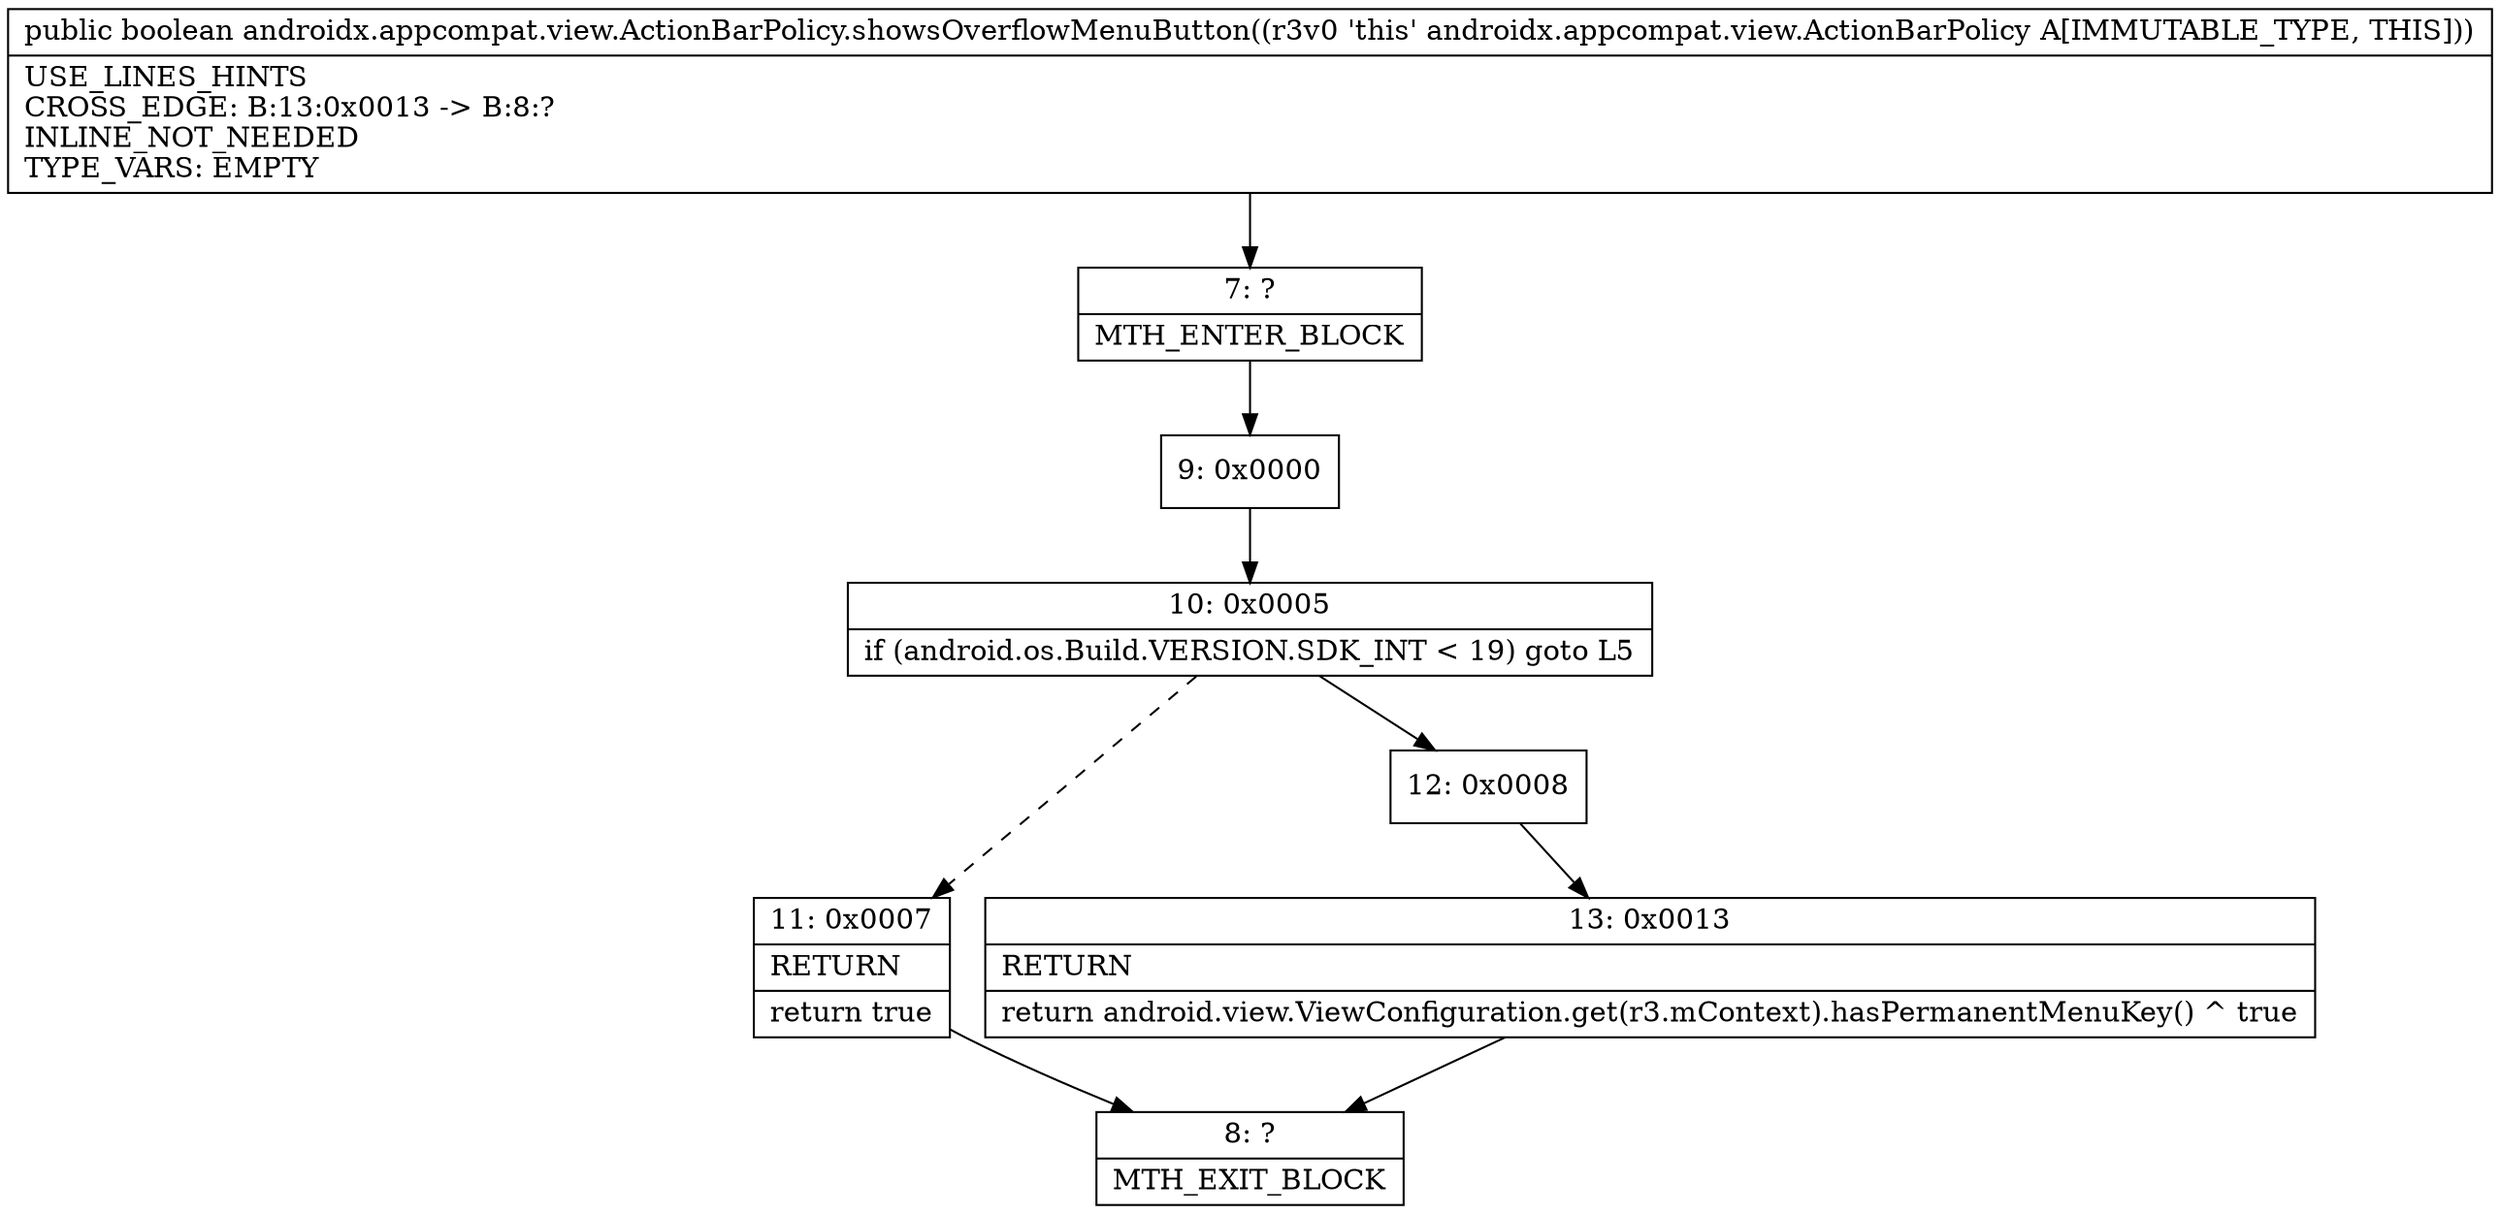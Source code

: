 digraph "CFG forandroidx.appcompat.view.ActionBarPolicy.showsOverflowMenuButton()Z" {
Node_7 [shape=record,label="{7\:\ ?|MTH_ENTER_BLOCK\l}"];
Node_9 [shape=record,label="{9\:\ 0x0000}"];
Node_10 [shape=record,label="{10\:\ 0x0005|if (android.os.Build.VERSION.SDK_INT \< 19) goto L5\l}"];
Node_11 [shape=record,label="{11\:\ 0x0007|RETURN\l|return true\l}"];
Node_8 [shape=record,label="{8\:\ ?|MTH_EXIT_BLOCK\l}"];
Node_12 [shape=record,label="{12\:\ 0x0008}"];
Node_13 [shape=record,label="{13\:\ 0x0013|RETURN\l|return android.view.ViewConfiguration.get(r3.mContext).hasPermanentMenuKey() ^ true\l}"];
MethodNode[shape=record,label="{public boolean androidx.appcompat.view.ActionBarPolicy.showsOverflowMenuButton((r3v0 'this' androidx.appcompat.view.ActionBarPolicy A[IMMUTABLE_TYPE, THIS]))  | USE_LINES_HINTS\lCROSS_EDGE: B:13:0x0013 \-\> B:8:?\lINLINE_NOT_NEEDED\lTYPE_VARS: EMPTY\l}"];
MethodNode -> Node_7;Node_7 -> Node_9;
Node_9 -> Node_10;
Node_10 -> Node_11[style=dashed];
Node_10 -> Node_12;
Node_11 -> Node_8;
Node_12 -> Node_13;
Node_13 -> Node_8;
}


